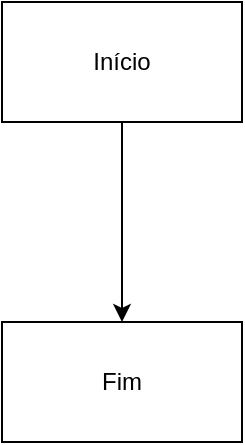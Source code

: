 <mxfile version="22.0.2" type="github">
  <diagram name="Page-1" id="-24CJkMX8JZr4wwSGytm">
    <mxGraphModel dx="2074" dy="760" grid="1" gridSize="10" guides="1" tooltips="1" connect="1" arrows="1" fold="1" page="1" pageScale="1" pageWidth="850" pageHeight="1100" math="0" shadow="0">
      <root>
        <mxCell id="0" />
        <mxCell id="1" parent="0" />
        <mxCell id="rxeVWNmYHEYWkrr0pPi2-7" value="" style="edgeStyle=orthogonalEdgeStyle;rounded=0;orthogonalLoop=1;jettySize=auto;html=1;" edge="1" parent="1" source="rxeVWNmYHEYWkrr0pPi2-1" target="rxeVWNmYHEYWkrr0pPi2-6">
          <mxGeometry relative="1" as="geometry" />
        </mxCell>
        <mxCell id="rxeVWNmYHEYWkrr0pPi2-1" value="Início" style="rounded=0;whiteSpace=wrap;html=1;" vertex="1" parent="1">
          <mxGeometry x="365" y="180" width="120" height="60" as="geometry" />
        </mxCell>
        <mxCell id="rxeVWNmYHEYWkrr0pPi2-6" value="Fim" style="rounded=0;whiteSpace=wrap;html=1;" vertex="1" parent="1">
          <mxGeometry x="365" y="340" width="120" height="60" as="geometry" />
        </mxCell>
      </root>
    </mxGraphModel>
  </diagram>
</mxfile>
